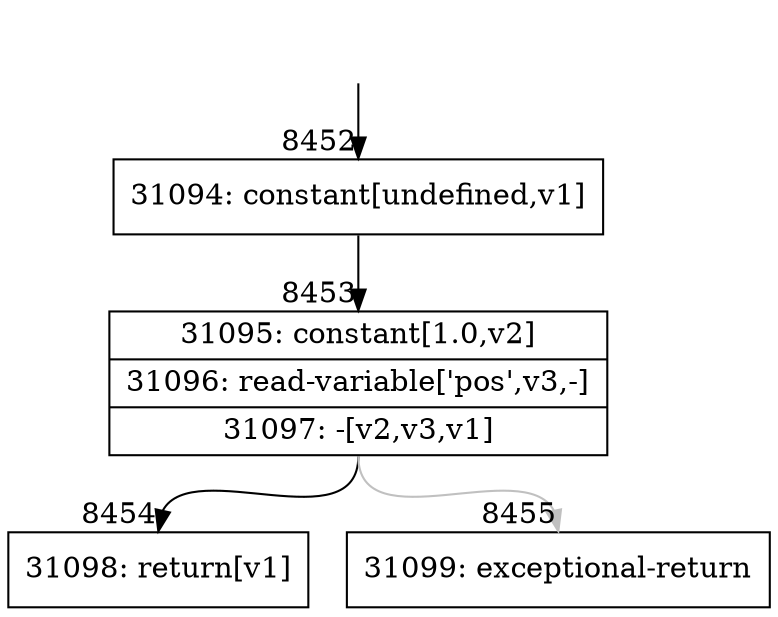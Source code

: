 digraph {
rankdir="TD"
BB_entry561[shape=none,label=""];
BB_entry561 -> BB8452 [tailport=s, headport=n, headlabel="    8452"]
BB8452 [shape=record label="{31094: constant[undefined,v1]}" ] 
BB8452 -> BB8453 [tailport=s, headport=n, headlabel="      8453"]
BB8453 [shape=record label="{31095: constant[1.0,v2]|31096: read-variable['pos',v3,-]|31097: -[v2,v3,v1]}" ] 
BB8453 -> BB8454 [tailport=s, headport=n, headlabel="      8454"]
BB8453 -> BB8455 [tailport=s, headport=n, color=gray, headlabel="      8455"]
BB8454 [shape=record label="{31098: return[v1]}" ] 
BB8455 [shape=record label="{31099: exceptional-return}" ] 
//#$~ 6070
}

